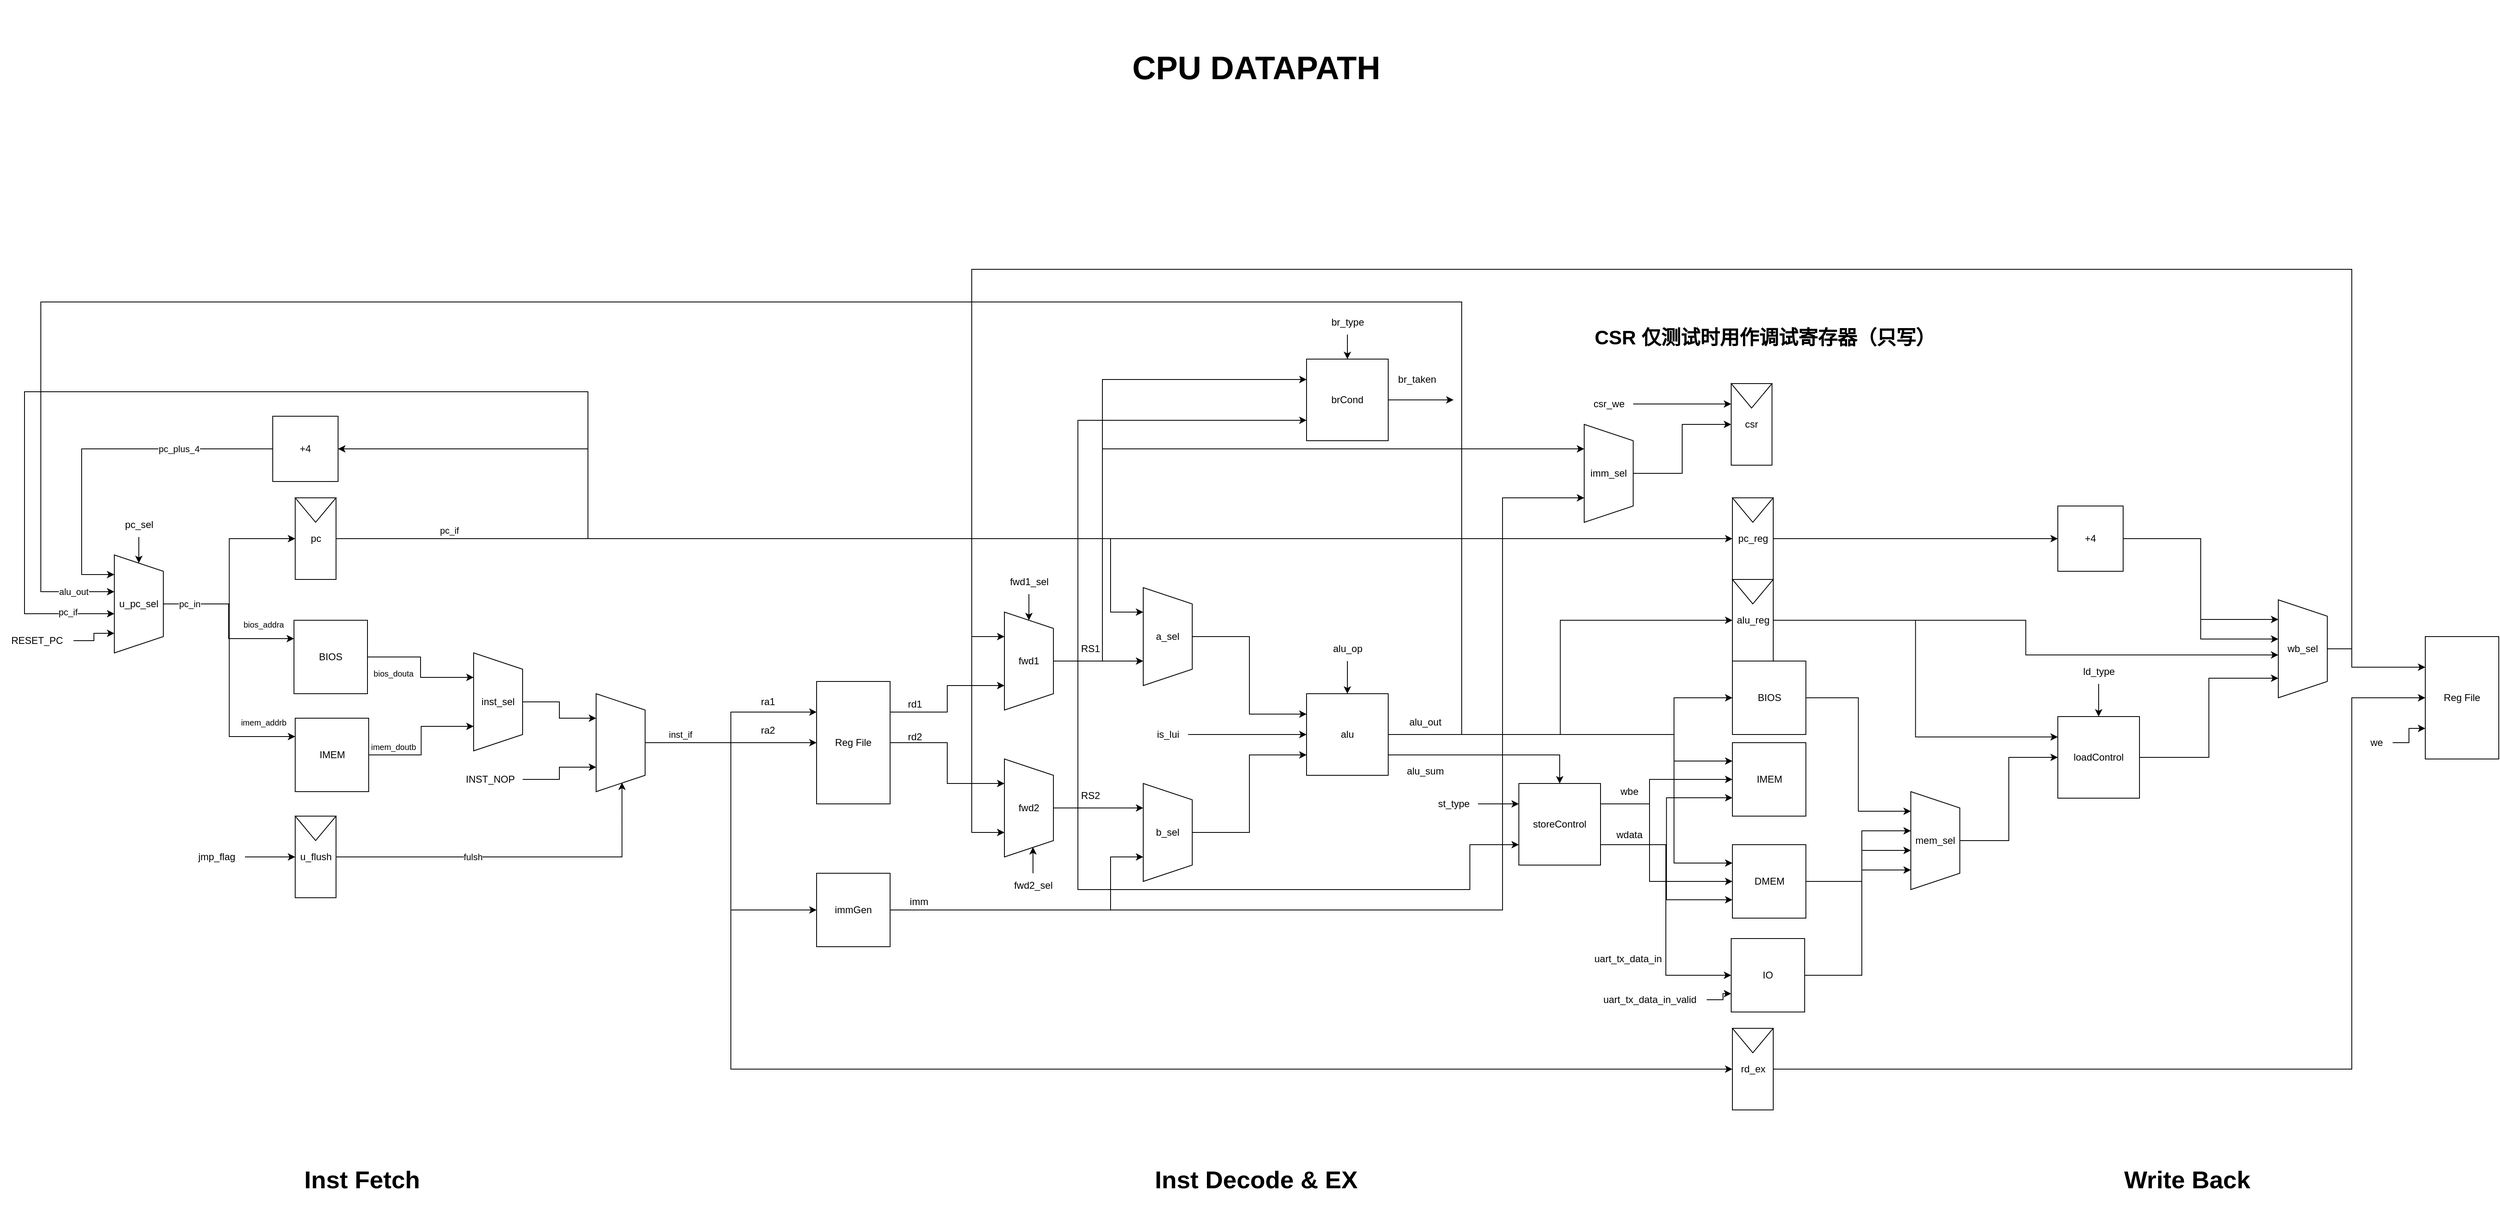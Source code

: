 <mxfile version="24.5.3" type="device">
  <diagram id="1onDkTA8sMYNVeXfgzuM" name="第 1 页">
    <mxGraphModel dx="1434" dy="1958" grid="1" gridSize="10" guides="1" tooltips="1" connect="1" arrows="1" fold="1" page="1" pageScale="1" pageWidth="827" pageHeight="1169" math="0" shadow="0">
      <root>
        <mxCell id="0" />
        <mxCell id="1" parent="0" />
        <mxCell id="BthGRRnm2dixX5qSgWoB-2" value="&lt;font style=&quot;font-size: 40px;&quot;&gt;CPU DATAPATH&lt;/font&gt;" style="text;strokeColor=none;fillColor=none;html=1;fontSize=24;fontStyle=1;verticalAlign=middle;align=center;" parent="1" vertex="1">
          <mxGeometry x="1332.5" y="-480" width="410" height="164" as="geometry" />
        </mxCell>
        <mxCell id="BthGRRnm2dixX5qSgWoB-13" value="" style="group" parent="1" vertex="1" connectable="0">
          <mxGeometry x="361.5" y="130" width="50" height="100" as="geometry" />
        </mxCell>
        <mxCell id="BthGRRnm2dixX5qSgWoB-8" value="pc" style="rounded=0;whiteSpace=wrap;html=1;" parent="BthGRRnm2dixX5qSgWoB-13" vertex="1">
          <mxGeometry width="50" height="100" as="geometry" />
        </mxCell>
        <mxCell id="BthGRRnm2dixX5qSgWoB-9" value="" style="triangle;whiteSpace=wrap;html=1;rotation=90;aspect=fixed;" parent="BthGRRnm2dixX5qSgWoB-13" vertex="1">
          <mxGeometry x="10" y="-10" width="30" height="50" as="geometry" />
        </mxCell>
        <mxCell id="BthGRRnm2dixX5qSgWoB-19" style="edgeStyle=orthogonalEdgeStyle;rounded=0;orthogonalLoop=1;jettySize=auto;html=1;entryX=0;entryY=0.5;entryDx=0;entryDy=0;" parent="1" source="BthGRRnm2dixX5qSgWoB-18" target="BthGRRnm2dixX5qSgWoB-14" edge="1">
          <mxGeometry relative="1" as="geometry" />
        </mxCell>
        <mxCell id="BthGRRnm2dixX5qSgWoB-18" value="pc_sel" style="text;html=1;align=center;verticalAlign=middle;resizable=0;points=[];autosize=1;strokeColor=none;fillColor=none;" parent="1" vertex="1">
          <mxGeometry x="140" y="148" width="60" height="30" as="geometry" />
        </mxCell>
        <mxCell id="BthGRRnm2dixX5qSgWoB-21" value="RESET_PC" style="text;html=1;align=center;verticalAlign=middle;resizable=0;points=[];autosize=1;strokeColor=none;fillColor=none;" parent="1" vertex="1">
          <mxGeometry y="290" width="90" height="30" as="geometry" />
        </mxCell>
        <mxCell id="BthGRRnm2dixX5qSgWoB-23" style="edgeStyle=orthogonalEdgeStyle;rounded=0;orthogonalLoop=1;jettySize=auto;html=1;entryX=0.8;entryY=1;entryDx=0;entryDy=0;entryPerimeter=0;" parent="1" source="BthGRRnm2dixX5qSgWoB-21" target="BthGRRnm2dixX5qSgWoB-14" edge="1">
          <mxGeometry relative="1" as="geometry" />
        </mxCell>
        <mxCell id="BthGRRnm2dixX5qSgWoB-24" value="" style="group" parent="1" vertex="1" connectable="0">
          <mxGeometry x="140" y="200" width="60" height="120" as="geometry" />
        </mxCell>
        <mxCell id="BthGRRnm2dixX5qSgWoB-14" value="" style="shape=trapezoid;perimeter=trapezoidPerimeter;whiteSpace=wrap;html=1;fixedSize=1;rotation=90;points=[[0,0,0,0,0],[0,0.25,0,0,0],[0,0.5,0,0,0],[0,0.75,0,0,0],[0,1,0,0,0],[0.2,1,0,0,0],[0.25,0,0,0,0],[0.4,1,0,0,0],[0.5,0,0,0,0],[0.6,1,0,0,0],[0.75,0,0,0,0],[0.8,1,0,0,0],[1,0,0,0,0],[1,0.25,0,0,0],[1,0.5,0,0,0],[1,0.75,0,0,0],[1,1,0,0,0]];" parent="BthGRRnm2dixX5qSgWoB-24" vertex="1">
          <mxGeometry x="-30" y="30" width="120" height="60" as="geometry" />
        </mxCell>
        <mxCell id="BthGRRnm2dixX5qSgWoB-15" value="u_pc_sel" style="text;html=1;align=center;verticalAlign=middle;whiteSpace=wrap;rounded=0;" parent="BthGRRnm2dixX5qSgWoB-24" vertex="1">
          <mxGeometry y="45" width="60" height="30" as="geometry" />
        </mxCell>
        <mxCell id="BthGRRnm2dixX5qSgWoB-30" value="Inst Fetch" style="text;strokeColor=none;fillColor=none;html=1;fontSize=30;fontStyle=1;verticalAlign=middle;align=center;" parent="1" vertex="1">
          <mxGeometry x="305" y="910" width="275" height="110" as="geometry" />
        </mxCell>
        <mxCell id="BthGRRnm2dixX5qSgWoB-31" value="BIOS" style="rounded=0;whiteSpace=wrap;html=1;" parent="1" vertex="1">
          <mxGeometry x="360" y="280" width="90" height="90" as="geometry" />
        </mxCell>
        <mxCell id="BthGRRnm2dixX5qSgWoB-32" value="IMEM" style="rounded=0;whiteSpace=wrap;html=1;" parent="1" vertex="1">
          <mxGeometry x="361.5" y="400" width="90" height="90" as="geometry" />
        </mxCell>
        <mxCell id="BthGRRnm2dixX5qSgWoB-35" style="edgeStyle=orthogonalEdgeStyle;rounded=0;orthogonalLoop=1;jettySize=auto;html=1;exitX=1;exitY=0.5;exitDx=0;exitDy=0;entryX=0;entryY=0.25;entryDx=0;entryDy=0;" parent="1" source="BthGRRnm2dixX5qSgWoB-15" target="BthGRRnm2dixX5qSgWoB-31" edge="1">
          <mxGeometry relative="1" as="geometry" />
        </mxCell>
        <mxCell id="BthGRRnm2dixX5qSgWoB-36" style="edgeStyle=orthogonalEdgeStyle;rounded=0;orthogonalLoop=1;jettySize=auto;html=1;exitX=1;exitY=0.5;exitDx=0;exitDy=0;entryX=0;entryY=0.25;entryDx=0;entryDy=0;" parent="1" source="BthGRRnm2dixX5qSgWoB-15" target="BthGRRnm2dixX5qSgWoB-32" edge="1">
          <mxGeometry relative="1" as="geometry" />
        </mxCell>
        <mxCell id="BthGRRnm2dixX5qSgWoB-41" style="edgeStyle=orthogonalEdgeStyle;rounded=0;orthogonalLoop=1;jettySize=auto;html=1;exitX=1;exitY=0.5;exitDx=0;exitDy=0;entryX=0;entryY=0.5;entryDx=0;entryDy=0;" parent="1" source="BthGRRnm2dixX5qSgWoB-15" target="BthGRRnm2dixX5qSgWoB-8" edge="1">
          <mxGeometry relative="1" as="geometry" />
        </mxCell>
        <mxCell id="BthGRRnm2dixX5qSgWoB-57" value="pc_in" style="edgeLabel;html=1;align=center;verticalAlign=middle;resizable=0;points=[];" parent="BthGRRnm2dixX5qSgWoB-41" vertex="1" connectable="0">
          <mxGeometry x="-0.74" relative="1" as="geometry">
            <mxPoint as="offset" />
          </mxGeometry>
        </mxCell>
        <mxCell id="BthGRRnm2dixX5qSgWoB-46" value="" style="group" parent="1" vertex="1" connectable="0">
          <mxGeometry x="580" y="320" width="60" height="120" as="geometry" />
        </mxCell>
        <mxCell id="BthGRRnm2dixX5qSgWoB-43" value="" style="shape=trapezoid;perimeter=trapezoidPerimeter;whiteSpace=wrap;html=1;fixedSize=1;rotation=90;points=[[0,0,0,0,0],[0,0.25,0,0,0],[0,0.5,0,0,0],[0,0.75,0,0,0],[0,1,0,0,0],[0.25,0,0,0,0],[0.25,1,0,0,0],[0.5,0,0,0,0],[0.75,0,0,0,0],[0.75,1,0,0,0],[1,0,0,0,0],[1,0.25,0,0,0],[1,0.5,0,0,0],[1,0.75,0,0,0],[1,1,0,0,0]];" parent="BthGRRnm2dixX5qSgWoB-46" vertex="1">
          <mxGeometry x="-30" y="30" width="120" height="60" as="geometry" />
        </mxCell>
        <mxCell id="BthGRRnm2dixX5qSgWoB-45" value="inst_sel" style="text;html=1;align=center;verticalAlign=middle;whiteSpace=wrap;rounded=0;" parent="BthGRRnm2dixX5qSgWoB-46" vertex="1">
          <mxGeometry y="45" width="60" height="30" as="geometry" />
        </mxCell>
        <mxCell id="BthGRRnm2dixX5qSgWoB-47" style="edgeStyle=orthogonalEdgeStyle;rounded=0;orthogonalLoop=1;jettySize=auto;html=1;exitX=1;exitY=0.5;exitDx=0;exitDy=0;entryX=0.25;entryY=1;entryDx=0;entryDy=0;entryPerimeter=0;" parent="1" source="BthGRRnm2dixX5qSgWoB-31" target="BthGRRnm2dixX5qSgWoB-43" edge="1">
          <mxGeometry relative="1" as="geometry" />
        </mxCell>
        <mxCell id="BthGRRnm2dixX5qSgWoB-48" style="edgeStyle=orthogonalEdgeStyle;rounded=0;orthogonalLoop=1;jettySize=auto;html=1;entryX=0.75;entryY=1;entryDx=0;entryDy=0;entryPerimeter=0;" parent="1" source="BthGRRnm2dixX5qSgWoB-32" target="BthGRRnm2dixX5qSgWoB-43" edge="1">
          <mxGeometry relative="1" as="geometry" />
        </mxCell>
        <mxCell id="BthGRRnm2dixX5qSgWoB-52" value="&lt;font style=&quot;font-size: 10px;&quot;&gt;imem_doutb&lt;/font&gt;" style="text;html=1;align=center;verticalAlign=middle;whiteSpace=wrap;rounded=0;" parent="1" vertex="1">
          <mxGeometry x="451.5" y="420" width="60" height="30" as="geometry" />
        </mxCell>
        <mxCell id="BthGRRnm2dixX5qSgWoB-53" value="&lt;font style=&quot;font-size: 10px;&quot;&gt;bios_douta&lt;/font&gt;" style="text;html=1;align=center;verticalAlign=middle;whiteSpace=wrap;rounded=0;" parent="1" vertex="1">
          <mxGeometry x="451.5" y="330" width="60" height="30" as="geometry" />
        </mxCell>
        <mxCell id="BthGRRnm2dixX5qSgWoB-55" value="&lt;font style=&quot;font-size: 10px;&quot;&gt;bios_addra&lt;/font&gt;" style="text;html=1;align=center;verticalAlign=middle;whiteSpace=wrap;rounded=0;" parent="1" vertex="1">
          <mxGeometry x="292.5" y="270" width="60" height="30" as="geometry" />
        </mxCell>
        <mxCell id="BthGRRnm2dixX5qSgWoB-56" value="&lt;font style=&quot;font-size: 10px;&quot;&gt;imem_addrb&lt;/font&gt;" style="text;html=1;align=center;verticalAlign=middle;whiteSpace=wrap;rounded=0;" parent="1" vertex="1">
          <mxGeometry x="292.5" y="390" width="60" height="30" as="geometry" />
        </mxCell>
        <mxCell id="BthGRRnm2dixX5qSgWoB-59" value="" style="group" parent="1" vertex="1" connectable="0">
          <mxGeometry x="361.5" y="520" width="50" height="100" as="geometry" />
        </mxCell>
        <mxCell id="BthGRRnm2dixX5qSgWoB-62" value="u_flush" style="rounded=0;whiteSpace=wrap;html=1;" parent="BthGRRnm2dixX5qSgWoB-59" vertex="1">
          <mxGeometry width="50" height="100" as="geometry" />
        </mxCell>
        <mxCell id="BthGRRnm2dixX5qSgWoB-63" value="" style="triangle;whiteSpace=wrap;html=1;rotation=90;aspect=fixed;" parent="BthGRRnm2dixX5qSgWoB-59" vertex="1">
          <mxGeometry x="10" y="-10" width="30" height="50" as="geometry" />
        </mxCell>
        <mxCell id="BthGRRnm2dixX5qSgWoB-64" value="" style="group" parent="1" vertex="1" connectable="0">
          <mxGeometry x="730" y="370" width="60" height="120" as="geometry" />
        </mxCell>
        <mxCell id="BthGRRnm2dixX5qSgWoB-65" value="" style="shape=trapezoid;perimeter=trapezoidPerimeter;whiteSpace=wrap;html=1;fixedSize=1;rotation=90;points=[[0,0,0,0,0],[0,0.25,0,0,0],[0,0.5,0,0,0],[0,0.75,0,0,0],[0,1,0,0,0],[0.25,0,0,0,0],[0.25,1,0,0,0],[0.5,0,0,0,0],[0.75,0,0,0,0],[0.75,1,0,0,0],[1,0,0,0,0],[1,0.25,0,0,0],[1,0.5,0,0,0],[1,0.75,0,0,0],[1,1,0,0,0]];" parent="BthGRRnm2dixX5qSgWoB-64" vertex="1">
          <mxGeometry x="-30" y="30" width="120" height="60" as="geometry" />
        </mxCell>
        <mxCell id="BthGRRnm2dixX5qSgWoB-68" value="+4" style="whiteSpace=wrap;html=1;" parent="1" vertex="1">
          <mxGeometry x="334" y="30" width="80" height="80" as="geometry" />
        </mxCell>
        <mxCell id="BthGRRnm2dixX5qSgWoB-69" style="edgeStyle=orthogonalEdgeStyle;rounded=0;orthogonalLoop=1;jettySize=auto;html=1;exitX=1;exitY=0.5;exitDx=0;exitDy=0;entryX=1;entryY=0.5;entryDx=0;entryDy=0;" parent="1" source="BthGRRnm2dixX5qSgWoB-8" target="BthGRRnm2dixX5qSgWoB-68" edge="1">
          <mxGeometry relative="1" as="geometry">
            <Array as="points">
              <mxPoint x="720" y="180" />
              <mxPoint x="720" y="70" />
            </Array>
          </mxGeometry>
        </mxCell>
        <mxCell id="BthGRRnm2dixX5qSgWoB-71" value="pc_if" style="edgeLabel;html=1;align=center;verticalAlign=middle;resizable=0;points=[];" parent="BthGRRnm2dixX5qSgWoB-69" vertex="1" connectable="0">
          <mxGeometry x="-0.709" y="1" relative="1" as="geometry">
            <mxPoint x="33" y="-9" as="offset" />
          </mxGeometry>
        </mxCell>
        <mxCell id="BthGRRnm2dixX5qSgWoB-72" style="edgeStyle=orthogonalEdgeStyle;rounded=0;orthogonalLoop=1;jettySize=auto;html=1;entryX=0.2;entryY=1;entryDx=0;entryDy=0;entryPerimeter=0;" parent="1" source="BthGRRnm2dixX5qSgWoB-68" target="BthGRRnm2dixX5qSgWoB-14" edge="1">
          <mxGeometry relative="1" as="geometry">
            <Array as="points">
              <mxPoint x="100" y="70" />
              <mxPoint x="100" y="224" />
            </Array>
          </mxGeometry>
        </mxCell>
        <mxCell id="BthGRRnm2dixX5qSgWoB-73" value="pc_plus_4" style="edgeLabel;html=1;align=center;verticalAlign=middle;resizable=0;points=[];" parent="BthGRRnm2dixX5qSgWoB-72" vertex="1" connectable="0">
          <mxGeometry x="-0.4" y="2" relative="1" as="geometry">
            <mxPoint x="13" y="-2" as="offset" />
          </mxGeometry>
        </mxCell>
        <mxCell id="BthGRRnm2dixX5qSgWoB-60" style="edgeStyle=orthogonalEdgeStyle;rounded=0;orthogonalLoop=1;jettySize=auto;html=1;entryX=0.907;entryY=0.472;entryDx=0;entryDy=0;entryPerimeter=0;" parent="1" source="BthGRRnm2dixX5qSgWoB-62" target="BthGRRnm2dixX5qSgWoB-65" edge="1">
          <mxGeometry relative="1" as="geometry">
            <mxPoint x="541.5" y="570" as="targetPoint" />
          </mxGeometry>
        </mxCell>
        <mxCell id="BthGRRnm2dixX5qSgWoB-61" value="fulsh" style="edgeLabel;html=1;align=center;verticalAlign=middle;resizable=0;points=[];" parent="BthGRRnm2dixX5qSgWoB-60" vertex="1" connectable="0">
          <mxGeometry x="-0.241" y="2" relative="1" as="geometry">
            <mxPoint y="2" as="offset" />
          </mxGeometry>
        </mxCell>
        <mxCell id="BthGRRnm2dixX5qSgWoB-75" style="edgeStyle=orthogonalEdgeStyle;rounded=0;orthogonalLoop=1;jettySize=auto;html=1;exitX=1;exitY=0.5;exitDx=0;exitDy=0;entryX=0.25;entryY=1;entryDx=0;entryDy=0;entryPerimeter=0;" parent="1" source="BthGRRnm2dixX5qSgWoB-45" target="BthGRRnm2dixX5qSgWoB-65" edge="1">
          <mxGeometry relative="1" as="geometry" />
        </mxCell>
        <mxCell id="BthGRRnm2dixX5qSgWoB-76" value="INST_NOP" style="text;html=1;align=center;verticalAlign=middle;resizable=0;points=[];autosize=1;strokeColor=none;fillColor=none;" parent="1" vertex="1">
          <mxGeometry x="560" y="460" width="80" height="30" as="geometry" />
        </mxCell>
        <mxCell id="BthGRRnm2dixX5qSgWoB-77" style="edgeStyle=orthogonalEdgeStyle;rounded=0;orthogonalLoop=1;jettySize=auto;html=1;entryX=0.75;entryY=1;entryDx=0;entryDy=0;entryPerimeter=0;" parent="1" source="BthGRRnm2dixX5qSgWoB-76" target="BthGRRnm2dixX5qSgWoB-65" edge="1">
          <mxGeometry relative="1" as="geometry" />
        </mxCell>
        <mxCell id="BthGRRnm2dixX5qSgWoB-92" style="edgeStyle=orthogonalEdgeStyle;rounded=0;orthogonalLoop=1;jettySize=auto;html=1;exitX=1;exitY=0.25;exitDx=0;exitDy=0;entryX=0.75;entryY=1;entryDx=0;entryDy=0;entryPerimeter=0;" parent="1" source="BthGRRnm2dixX5qSgWoB-80" target="BthGRRnm2dixX5qSgWoB-101" edge="1">
          <mxGeometry relative="1" as="geometry">
            <mxPoint x="1160" y="392.167" as="targetPoint" />
          </mxGeometry>
        </mxCell>
        <mxCell id="BthGRRnm2dixX5qSgWoB-93" style="edgeStyle=orthogonalEdgeStyle;rounded=0;orthogonalLoop=1;jettySize=auto;html=1;exitX=1;exitY=0.5;exitDx=0;exitDy=0;entryX=0.25;entryY=1;entryDx=0;entryDy=0;entryPerimeter=0;" parent="1" source="BthGRRnm2dixX5qSgWoB-80" target="BthGRRnm2dixX5qSgWoB-103" edge="1">
          <mxGeometry relative="1" as="geometry">
            <mxPoint x="1160" y="429.667" as="targetPoint" />
          </mxGeometry>
        </mxCell>
        <mxCell id="BthGRRnm2dixX5qSgWoB-80" value="Reg File" style="rounded=0;whiteSpace=wrap;html=1;" parent="1" vertex="1">
          <mxGeometry x="1000" y="355" width="90" height="150" as="geometry" />
        </mxCell>
        <mxCell id="BthGRRnm2dixX5qSgWoB-81" value="" style="group" parent="1" vertex="1" connectable="0">
          <mxGeometry x="2121.5" y="780" width="50" height="100" as="geometry" />
        </mxCell>
        <mxCell id="BthGRRnm2dixX5qSgWoB-82" value="rd_ex" style="rounded=0;whiteSpace=wrap;html=1;" parent="BthGRRnm2dixX5qSgWoB-81" vertex="1">
          <mxGeometry width="50" height="100" as="geometry" />
        </mxCell>
        <mxCell id="BthGRRnm2dixX5qSgWoB-83" value="" style="triangle;whiteSpace=wrap;html=1;rotation=90;aspect=fixed;" parent="BthGRRnm2dixX5qSgWoB-81" vertex="1">
          <mxGeometry x="10" y="-10" width="30" height="50" as="geometry" />
        </mxCell>
        <mxCell id="BthGRRnm2dixX5qSgWoB-85" style="edgeStyle=orthogonalEdgeStyle;rounded=0;orthogonalLoop=1;jettySize=auto;html=1;entryX=0;entryY=0.25;entryDx=0;entryDy=0;" parent="1" source="BthGRRnm2dixX5qSgWoB-65" target="BthGRRnm2dixX5qSgWoB-80" edge="1">
          <mxGeometry relative="1" as="geometry" />
        </mxCell>
        <mxCell id="BthGRRnm2dixX5qSgWoB-86" style="edgeStyle=orthogonalEdgeStyle;rounded=0;orthogonalLoop=1;jettySize=auto;html=1;entryX=0;entryY=0.5;entryDx=0;entryDy=0;" parent="1" source="BthGRRnm2dixX5qSgWoB-65" target="BthGRRnm2dixX5qSgWoB-80" edge="1">
          <mxGeometry relative="1" as="geometry" />
        </mxCell>
        <mxCell id="BthGRRnm2dixX5qSgWoB-87" value="inst_if" style="edgeLabel;html=1;align=center;verticalAlign=middle;resizable=0;points=[];" parent="BthGRRnm2dixX5qSgWoB-86" vertex="1" connectable="0">
          <mxGeometry x="-0.591" relative="1" as="geometry">
            <mxPoint y="-10" as="offset" />
          </mxGeometry>
        </mxCell>
        <mxCell id="BthGRRnm2dixX5qSgWoB-88" value="ra1" style="text;html=1;align=center;verticalAlign=middle;resizable=0;points=[];autosize=1;strokeColor=none;fillColor=none;" parent="1" vertex="1">
          <mxGeometry x="920" y="365" width="40" height="30" as="geometry" />
        </mxCell>
        <mxCell id="BthGRRnm2dixX5qSgWoB-89" value="ra2" style="text;html=1;align=center;verticalAlign=middle;resizable=0;points=[];autosize=1;strokeColor=none;fillColor=none;" parent="1" vertex="1">
          <mxGeometry x="920" y="400" width="40" height="30" as="geometry" />
        </mxCell>
        <mxCell id="BthGRRnm2dixX5qSgWoB-94" value="immGen" style="rounded=0;whiteSpace=wrap;html=1;" parent="1" vertex="1">
          <mxGeometry x="1000" y="590" width="90" height="90" as="geometry" />
        </mxCell>
        <mxCell id="BthGRRnm2dixX5qSgWoB-97" value="imm" style="text;html=1;align=center;verticalAlign=middle;resizable=0;points=[];autosize=1;strokeColor=none;fillColor=none;" parent="1" vertex="1">
          <mxGeometry x="1100" y="610" width="50" height="30" as="geometry" />
        </mxCell>
        <mxCell id="BthGRRnm2dixX5qSgWoB-98" value="rd1" style="text;html=1;align=center;verticalAlign=middle;resizable=0;points=[];autosize=1;strokeColor=none;fillColor=none;" parent="1" vertex="1">
          <mxGeometry x="1100" y="368" width="40" height="30" as="geometry" />
        </mxCell>
        <mxCell id="BthGRRnm2dixX5qSgWoB-99" value="rd2" style="text;html=1;align=center;verticalAlign=middle;resizable=0;points=[];autosize=1;strokeColor=none;fillColor=none;" parent="1" vertex="1">
          <mxGeometry x="1100" y="408" width="40" height="30" as="geometry" />
        </mxCell>
        <mxCell id="BthGRRnm2dixX5qSgWoB-100" value="" style="group" parent="1" vertex="1" connectable="0">
          <mxGeometry x="1230" y="270" width="60" height="120" as="geometry" />
        </mxCell>
        <mxCell id="BthGRRnm2dixX5qSgWoB-101" value="" style="shape=trapezoid;perimeter=trapezoidPerimeter;whiteSpace=wrap;html=1;fixedSize=1;rotation=90;points=[[0,0,0,0,0],[0,0.25,0,0,0],[0,0.5,0,0,0],[0,0.75,0,0,0],[0,1,0,0,0],[0.25,0,0,0,0],[0.25,1,0,0,0],[0.5,0,0,0,0],[0.75,0,0,0,0],[0.75,1,0,0,0],[1,0,0,0,0],[1,0.25,0,0,0],[1,0.5,0,0,0],[1,0.75,0,0,0],[1,1,0,0,0]];" parent="BthGRRnm2dixX5qSgWoB-100" vertex="1">
          <mxGeometry x="-30" y="30" width="120" height="60" as="geometry" />
        </mxCell>
        <mxCell id="BthGRRnm2dixX5qSgWoB-104" value="fwd1" style="text;html=1;align=center;verticalAlign=middle;whiteSpace=wrap;rounded=0;" parent="BthGRRnm2dixX5qSgWoB-100" vertex="1">
          <mxGeometry y="45" width="60" height="30" as="geometry" />
        </mxCell>
        <mxCell id="BthGRRnm2dixX5qSgWoB-102" value="" style="group" parent="1" vertex="1" connectable="0">
          <mxGeometry x="1230" y="450" width="60" height="120" as="geometry" />
        </mxCell>
        <mxCell id="BthGRRnm2dixX5qSgWoB-103" value="" style="shape=trapezoid;perimeter=trapezoidPerimeter;whiteSpace=wrap;html=1;fixedSize=1;rotation=90;points=[[0,0,0,0,0],[0,0.25,0,0,0],[0,0.5,0,0,0],[0,0.75,0,0,0],[0,1,0,0,0],[0.25,0,0,0,0],[0.25,1,0,0,0],[0.5,0,0,0,0],[0.75,0,0,0,0],[0.75,1,0,0,0],[1,0,0,0,0],[1,0.25,0,0,0],[1,0.5,0,0,0],[1,0.75,0,0,0],[1,1,0,0,0]];" parent="BthGRRnm2dixX5qSgWoB-102" vertex="1">
          <mxGeometry x="-30" y="30" width="120" height="60" as="geometry" />
        </mxCell>
        <mxCell id="BthGRRnm2dixX5qSgWoB-105" value="fwd2" style="text;html=1;align=center;verticalAlign=middle;whiteSpace=wrap;rounded=0;" parent="BthGRRnm2dixX5qSgWoB-102" vertex="1">
          <mxGeometry y="45" width="60" height="30" as="geometry" />
        </mxCell>
        <mxCell id="BthGRRnm2dixX5qSgWoB-108" value="RS1" style="text;html=1;align=center;verticalAlign=middle;resizable=0;points=[];autosize=1;strokeColor=none;fillColor=none;" parent="1" vertex="1">
          <mxGeometry x="1310" y="300" width="50" height="30" as="geometry" />
        </mxCell>
        <mxCell id="BthGRRnm2dixX5qSgWoB-110" value="RS2" style="text;html=1;align=center;verticalAlign=middle;resizable=0;points=[];autosize=1;strokeColor=none;fillColor=none;" parent="1" vertex="1">
          <mxGeometry x="1310" y="480" width="50" height="30" as="geometry" />
        </mxCell>
        <mxCell id="BthGRRnm2dixX5qSgWoB-111" value="Inst Decode &amp;amp; EX" style="text;strokeColor=none;fillColor=none;html=1;fontSize=30;fontStyle=1;verticalAlign=middle;align=center;" parent="1" vertex="1">
          <mxGeometry x="1400" y="910" width="275" height="110" as="geometry" />
        </mxCell>
        <mxCell id="BthGRRnm2dixX5qSgWoB-113" value="" style="group" parent="1" vertex="1" connectable="0">
          <mxGeometry x="1400" y="240" width="60" height="120" as="geometry" />
        </mxCell>
        <mxCell id="BthGRRnm2dixX5qSgWoB-114" value="" style="shape=trapezoid;perimeter=trapezoidPerimeter;whiteSpace=wrap;html=1;fixedSize=1;rotation=90;points=[[0,0,0,0,0],[0,0.25,0,0,0],[0,0.5,0,0,0],[0,0.75,0,0,0],[0,1,0,0,0],[0.25,0,0,0,0],[0.25,1,0,0,0],[0.5,0,0,0,0],[0.75,0,0,0,0],[0.75,1,0,0,0],[1,0,0,0,0],[1,0.25,0,0,0],[1,0.5,0,0,0],[1,0.75,0,0,0],[1,1,0,0,0]];" parent="BthGRRnm2dixX5qSgWoB-113" vertex="1">
          <mxGeometry x="-30" y="30" width="120" height="60" as="geometry" />
        </mxCell>
        <mxCell id="BthGRRnm2dixX5qSgWoB-116" value="a_sel" style="text;html=1;align=center;verticalAlign=middle;whiteSpace=wrap;rounded=0;" parent="BthGRRnm2dixX5qSgWoB-113" vertex="1">
          <mxGeometry y="45" width="60" height="30" as="geometry" />
        </mxCell>
        <mxCell id="BthGRRnm2dixX5qSgWoB-117" value="" style="group" parent="1" vertex="1" connectable="0">
          <mxGeometry x="1400" y="480" width="60" height="120" as="geometry" />
        </mxCell>
        <mxCell id="BthGRRnm2dixX5qSgWoB-118" value="" style="shape=trapezoid;perimeter=trapezoidPerimeter;whiteSpace=wrap;html=1;fixedSize=1;rotation=90;points=[[0,0,0,0,0],[0,0.25,0,0,0],[0,0.5,0,0,0],[0,0.75,0,0,0],[0,1,0,0,0],[0.25,0,0,0,0],[0.25,1,0,0,0],[0.5,0,0,0,0],[0.75,0,0,0,0],[0.75,1,0,0,0],[1,0,0,0,0],[1,0.25,0,0,0],[1,0.5,0,0,0],[1,0.75,0,0,0],[1,1,0,0,0]];" parent="BthGRRnm2dixX5qSgWoB-117" vertex="1">
          <mxGeometry x="-30" y="30" width="120" height="60" as="geometry" />
        </mxCell>
        <mxCell id="BthGRRnm2dixX5qSgWoB-120" value="b_sel" style="text;html=1;align=center;verticalAlign=middle;whiteSpace=wrap;rounded=0;" parent="BthGRRnm2dixX5qSgWoB-117" vertex="1">
          <mxGeometry y="45" width="60" height="30" as="geometry" />
        </mxCell>
        <mxCell id="BthGRRnm2dixX5qSgWoB-107" style="edgeStyle=orthogonalEdgeStyle;rounded=0;orthogonalLoop=1;jettySize=auto;html=1;exitX=1;exitY=0.5;exitDx=0;exitDy=0;entryX=0.75;entryY=1;entryDx=0;entryDy=0;entryPerimeter=0;" parent="1" source="BthGRRnm2dixX5qSgWoB-104" target="BthGRRnm2dixX5qSgWoB-114" edge="1">
          <mxGeometry relative="1" as="geometry">
            <mxPoint x="1390" y="329.667" as="targetPoint" />
          </mxGeometry>
        </mxCell>
        <mxCell id="BthGRRnm2dixX5qSgWoB-28" style="edgeStyle=orthogonalEdgeStyle;rounded=0;orthogonalLoop=1;jettySize=auto;html=1;entryX=0.25;entryY=1;entryDx=0;entryDy=0;entryPerimeter=0;" parent="1" source="BthGRRnm2dixX5qSgWoB-8" target="BthGRRnm2dixX5qSgWoB-114" edge="1">
          <mxGeometry relative="1" as="geometry">
            <mxPoint x="880" y="180" as="targetPoint" />
            <Array as="points">
              <mxPoint x="1360" y="180" />
              <mxPoint x="1360" y="270" />
            </Array>
          </mxGeometry>
        </mxCell>
        <mxCell id="BthGRRnm2dixX5qSgWoB-109" style="edgeStyle=orthogonalEdgeStyle;rounded=0;orthogonalLoop=1;jettySize=auto;html=1;entryX=0.25;entryY=1;entryDx=0;entryDy=0;entryPerimeter=0;" parent="1" source="BthGRRnm2dixX5qSgWoB-105" target="BthGRRnm2dixX5qSgWoB-118" edge="1">
          <mxGeometry relative="1" as="geometry">
            <mxPoint x="1390" y="510" as="targetPoint" />
          </mxGeometry>
        </mxCell>
        <mxCell id="BthGRRnm2dixX5qSgWoB-135" style="edgeStyle=orthogonalEdgeStyle;rounded=0;orthogonalLoop=1;jettySize=auto;html=1;entryX=0;entryY=0.25;entryDx=0;entryDy=0;" parent="1" source="BthGRRnm2dixX5qSgWoB-121" target="BthGRRnm2dixX5qSgWoB-171" edge="1">
          <mxGeometry relative="1" as="geometry">
            <mxPoint x="1880" y="420" as="targetPoint" />
            <Array as="points">
              <mxPoint x="2050" y="420" />
              <mxPoint x="2050" y="578" />
            </Array>
          </mxGeometry>
        </mxCell>
        <mxCell id="BthGRRnm2dixX5qSgWoB-137" style="edgeStyle=orthogonalEdgeStyle;rounded=0;orthogonalLoop=1;jettySize=auto;html=1;exitX=1;exitY=0.75;exitDx=0;exitDy=0;entryX=0.5;entryY=0;entryDx=0;entryDy=0;" parent="1" source="BthGRRnm2dixX5qSgWoB-121" target="BthGRRnm2dixX5qSgWoB-150" edge="1">
          <mxGeometry relative="1" as="geometry">
            <mxPoint x="1880" y="444.667" as="targetPoint" />
          </mxGeometry>
        </mxCell>
        <mxCell id="BthGRRnm2dixX5qSgWoB-164" style="edgeStyle=orthogonalEdgeStyle;rounded=0;orthogonalLoop=1;jettySize=auto;html=1;exitX=1;exitY=0.5;exitDx=0;exitDy=0;entryX=0;entryY=0;entryDx=0;entryDy=0;" parent="1" source="BthGRRnm2dixX5qSgWoB-121" target="BthGRRnm2dixX5qSgWoB-15" edge="1">
          <mxGeometry relative="1" as="geometry">
            <mxPoint x="0.833" y="470" as="targetPoint" />
            <Array as="points">
              <mxPoint x="1790" y="420" />
              <mxPoint x="1790" y="-110" />
              <mxPoint x="50" y="-110" />
              <mxPoint x="50" y="245" />
            </Array>
          </mxGeometry>
        </mxCell>
        <mxCell id="BthGRRnm2dixX5qSgWoB-165" value="alu_out" style="edgeLabel;html=1;align=center;verticalAlign=middle;resizable=0;points=[];" parent="BthGRRnm2dixX5qSgWoB-164" vertex="1" connectable="0">
          <mxGeometry x="0.96" y="1" relative="1" as="geometry">
            <mxPoint x="6" y="1" as="offset" />
          </mxGeometry>
        </mxCell>
        <mxCell id="BthGRRnm2dixX5qSgWoB-202" style="edgeStyle=orthogonalEdgeStyle;rounded=0;orthogonalLoop=1;jettySize=auto;html=1;exitX=1;exitY=0.5;exitDx=0;exitDy=0;entryX=0;entryY=0.25;entryDx=0;entryDy=0;" parent="1" source="BthGRRnm2dixX5qSgWoB-121" target="BthGRRnm2dixX5qSgWoB-170" edge="1">
          <mxGeometry relative="1" as="geometry">
            <Array as="points">
              <mxPoint x="2050" y="420" />
              <mxPoint x="2050" y="453" />
            </Array>
          </mxGeometry>
        </mxCell>
        <mxCell id="BthGRRnm2dixX5qSgWoB-223" style="edgeStyle=orthogonalEdgeStyle;rounded=0;orthogonalLoop=1;jettySize=auto;html=1;exitX=1;exitY=0.5;exitDx=0;exitDy=0;entryX=0;entryY=0.5;entryDx=0;entryDy=0;" parent="1" source="BthGRRnm2dixX5qSgWoB-121" target="BthGRRnm2dixX5qSgWoB-169" edge="1">
          <mxGeometry relative="1" as="geometry">
            <Array as="points">
              <mxPoint x="2050" y="420" />
              <mxPoint x="2050" y="375" />
            </Array>
          </mxGeometry>
        </mxCell>
        <mxCell id="BthGRRnm2dixX5qSgWoB-224" style="edgeStyle=orthogonalEdgeStyle;rounded=0;orthogonalLoop=1;jettySize=auto;html=1;exitX=1;exitY=0.5;exitDx=0;exitDy=0;entryX=0;entryY=0.5;entryDx=0;entryDy=0;" parent="1" source="BthGRRnm2dixX5qSgWoB-121" target="BthGRRnm2dixX5qSgWoB-220" edge="1">
          <mxGeometry relative="1" as="geometry" />
        </mxCell>
        <mxCell id="BthGRRnm2dixX5qSgWoB-121" value="alu" style="rounded=0;whiteSpace=wrap;html=1;" parent="1" vertex="1">
          <mxGeometry x="1600" y="370" width="100" height="100" as="geometry" />
        </mxCell>
        <mxCell id="BthGRRnm2dixX5qSgWoB-115" style="edgeStyle=orthogonalEdgeStyle;rounded=0;orthogonalLoop=1;jettySize=auto;html=1;exitX=1;exitY=0.5;exitDx=0;exitDy=0;entryX=0;entryY=0.25;entryDx=0;entryDy=0;" parent="1" source="BthGRRnm2dixX5qSgWoB-116" target="BthGRRnm2dixX5qSgWoB-121" edge="1">
          <mxGeometry relative="1" as="geometry">
            <mxPoint x="1560" y="299.667" as="targetPoint" />
          </mxGeometry>
        </mxCell>
        <mxCell id="BthGRRnm2dixX5qSgWoB-119" style="edgeStyle=orthogonalEdgeStyle;rounded=0;orthogonalLoop=1;jettySize=auto;html=1;exitX=1;exitY=0.5;exitDx=0;exitDy=0;entryX=0;entryY=0.75;entryDx=0;entryDy=0;" parent="1" source="BthGRRnm2dixX5qSgWoB-120" target="BthGRRnm2dixX5qSgWoB-121" edge="1">
          <mxGeometry relative="1" as="geometry">
            <mxPoint x="1560" y="539.667" as="targetPoint" />
          </mxGeometry>
        </mxCell>
        <mxCell id="BthGRRnm2dixX5qSgWoB-123" style="edgeStyle=orthogonalEdgeStyle;rounded=0;orthogonalLoop=1;jettySize=auto;html=1;entryX=0;entryY=0.5;entryDx=0;entryDy=0;" parent="1" source="BthGRRnm2dixX5qSgWoB-122" target="BthGRRnm2dixX5qSgWoB-121" edge="1">
          <mxGeometry relative="1" as="geometry" />
        </mxCell>
        <mxCell id="BthGRRnm2dixX5qSgWoB-122" value="is_lui" style="text;html=1;align=center;verticalAlign=middle;resizable=0;points=[];autosize=1;strokeColor=none;fillColor=none;" parent="1" vertex="1">
          <mxGeometry x="1405" y="405" width="50" height="30" as="geometry" />
        </mxCell>
        <mxCell id="BthGRRnm2dixX5qSgWoB-125" style="edgeStyle=orthogonalEdgeStyle;rounded=0;orthogonalLoop=1;jettySize=auto;html=1;entryX=0.5;entryY=0;entryDx=0;entryDy=0;" parent="1" source="BthGRRnm2dixX5qSgWoB-124" target="BthGRRnm2dixX5qSgWoB-121" edge="1">
          <mxGeometry relative="1" as="geometry" />
        </mxCell>
        <mxCell id="BthGRRnm2dixX5qSgWoB-124" value="alu_op" style="text;html=1;align=center;verticalAlign=middle;resizable=0;points=[];autosize=1;strokeColor=none;fillColor=none;" parent="1" vertex="1">
          <mxGeometry x="1620" y="300" width="60" height="30" as="geometry" />
        </mxCell>
        <mxCell id="BthGRRnm2dixX5qSgWoB-127" style="edgeStyle=orthogonalEdgeStyle;rounded=0;orthogonalLoop=1;jettySize=auto;html=1;" parent="1" source="BthGRRnm2dixX5qSgWoB-126" target="BthGRRnm2dixX5qSgWoB-101" edge="1">
          <mxGeometry relative="1" as="geometry" />
        </mxCell>
        <mxCell id="BthGRRnm2dixX5qSgWoB-126" value="fwd1_sel" style="text;html=1;align=center;verticalAlign=middle;resizable=0;points=[];autosize=1;strokeColor=none;fillColor=none;" parent="1" vertex="1">
          <mxGeometry x="1225" y="218" width="70" height="30" as="geometry" />
        </mxCell>
        <mxCell id="BthGRRnm2dixX5qSgWoB-128" value="fwd2_sel" style="text;html=1;align=center;verticalAlign=middle;resizable=0;points=[];autosize=1;strokeColor=none;fillColor=none;" parent="1" vertex="1">
          <mxGeometry x="1230" y="590" width="70" height="30" as="geometry" />
        </mxCell>
        <mxCell id="BthGRRnm2dixX5qSgWoB-131" style="edgeStyle=orthogonalEdgeStyle;rounded=0;orthogonalLoop=1;jettySize=auto;html=1;entryX=0.9;entryY=0.417;entryDx=0;entryDy=0;entryPerimeter=0;" parent="1" source="BthGRRnm2dixX5qSgWoB-128" target="BthGRRnm2dixX5qSgWoB-103" edge="1">
          <mxGeometry relative="1" as="geometry" />
        </mxCell>
        <mxCell id="BthGRRnm2dixX5qSgWoB-133" style="edgeStyle=orthogonalEdgeStyle;rounded=0;orthogonalLoop=1;jettySize=auto;html=1;exitX=0.5;exitY=0;exitDx=0;exitDy=0;exitPerimeter=0;entryX=0;entryY=0.5;entryDx=0;entryDy=0;" parent="1" source="BthGRRnm2dixX5qSgWoB-65" target="BthGRRnm2dixX5qSgWoB-94" edge="1">
          <mxGeometry relative="1" as="geometry" />
        </mxCell>
        <mxCell id="BthGRRnm2dixX5qSgWoB-134" style="edgeStyle=orthogonalEdgeStyle;rounded=0;orthogonalLoop=1;jettySize=auto;html=1;exitX=1;exitY=0.5;exitDx=0;exitDy=0;entryX=0.75;entryY=1;entryDx=0;entryDy=0;entryPerimeter=0;" parent="1" source="BthGRRnm2dixX5qSgWoB-94" target="BthGRRnm2dixX5qSgWoB-118" edge="1">
          <mxGeometry relative="1" as="geometry">
            <Array as="points">
              <mxPoint x="1360" y="635" />
              <mxPoint x="1360" y="570" />
            </Array>
          </mxGeometry>
        </mxCell>
        <mxCell id="BthGRRnm2dixX5qSgWoB-136" value="alu_out" style="text;html=1;align=center;verticalAlign=middle;resizable=0;points=[];autosize=1;strokeColor=none;fillColor=none;" parent="1" vertex="1">
          <mxGeometry x="1715" y="390" width="60" height="30" as="geometry" />
        </mxCell>
        <mxCell id="BthGRRnm2dixX5qSgWoB-138" value="alu_sum" style="text;html=1;align=center;verticalAlign=middle;resizable=0;points=[];autosize=1;strokeColor=none;fillColor=none;" parent="1" vertex="1">
          <mxGeometry x="1710" y="450" width="70" height="30" as="geometry" />
        </mxCell>
        <mxCell id="BthGRRnm2dixX5qSgWoB-144" style="edgeStyle=orthogonalEdgeStyle;rounded=0;orthogonalLoop=1;jettySize=auto;html=1;exitX=1;exitY=0.5;exitDx=0;exitDy=0;" parent="1" source="BthGRRnm2dixX5qSgWoB-139" edge="1">
          <mxGeometry relative="1" as="geometry">
            <mxPoint x="1780" y="10" as="targetPoint" />
          </mxGeometry>
        </mxCell>
        <mxCell id="BthGRRnm2dixX5qSgWoB-139" value="brCond" style="rounded=0;whiteSpace=wrap;html=1;" parent="1" vertex="1">
          <mxGeometry x="1600" y="-40" width="100" height="100" as="geometry" />
        </mxCell>
        <mxCell id="BthGRRnm2dixX5qSgWoB-140" style="edgeStyle=orthogonalEdgeStyle;rounded=0;orthogonalLoop=1;jettySize=auto;html=1;entryX=0;entryY=0.25;entryDx=0;entryDy=0;" parent="1" source="BthGRRnm2dixX5qSgWoB-104" target="BthGRRnm2dixX5qSgWoB-139" edge="1">
          <mxGeometry relative="1" as="geometry">
            <Array as="points">
              <mxPoint x="1350" y="330" />
              <mxPoint x="1350" y="-15" />
            </Array>
          </mxGeometry>
        </mxCell>
        <mxCell id="BthGRRnm2dixX5qSgWoB-141" style="edgeStyle=orthogonalEdgeStyle;rounded=0;orthogonalLoop=1;jettySize=auto;html=1;entryX=0;entryY=0.75;entryDx=0;entryDy=0;" parent="1" source="BthGRRnm2dixX5qSgWoB-105" target="BthGRRnm2dixX5qSgWoB-139" edge="1">
          <mxGeometry relative="1" as="geometry">
            <Array as="points">
              <mxPoint x="1320" y="510" />
              <mxPoint x="1320" y="35" />
            </Array>
          </mxGeometry>
        </mxCell>
        <mxCell id="BthGRRnm2dixX5qSgWoB-143" style="edgeStyle=orthogonalEdgeStyle;rounded=0;orthogonalLoop=1;jettySize=auto;html=1;entryX=0.5;entryY=0;entryDx=0;entryDy=0;" parent="1" source="BthGRRnm2dixX5qSgWoB-142" target="BthGRRnm2dixX5qSgWoB-139" edge="1">
          <mxGeometry relative="1" as="geometry" />
        </mxCell>
        <mxCell id="BthGRRnm2dixX5qSgWoB-142" value="br_type" style="text;html=1;align=center;verticalAlign=middle;resizable=0;points=[];autosize=1;strokeColor=none;fillColor=none;" parent="1" vertex="1">
          <mxGeometry x="1620" y="-100" width="60" height="30" as="geometry" />
        </mxCell>
        <mxCell id="BthGRRnm2dixX5qSgWoB-145" value="br_taken" style="text;html=1;align=center;verticalAlign=middle;resizable=0;points=[];autosize=1;strokeColor=none;fillColor=none;" parent="1" vertex="1">
          <mxGeometry x="1700" y="-30" width="70" height="30" as="geometry" />
        </mxCell>
        <mxCell id="BthGRRnm2dixX5qSgWoB-149" style="edgeStyle=orthogonalEdgeStyle;rounded=0;orthogonalLoop=1;jettySize=auto;html=1;entryX=0;entryY=0.5;entryDx=0;entryDy=0;" parent="1" source="BthGRRnm2dixX5qSgWoB-148" target="BthGRRnm2dixX5qSgWoB-62" edge="1">
          <mxGeometry relative="1" as="geometry" />
        </mxCell>
        <mxCell id="BthGRRnm2dixX5qSgWoB-148" value="jmp_flag" style="text;html=1;align=center;verticalAlign=middle;resizable=0;points=[];autosize=1;strokeColor=none;fillColor=none;" parent="1" vertex="1">
          <mxGeometry x="230" y="555" width="70" height="30" as="geometry" />
        </mxCell>
        <mxCell id="BthGRRnm2dixX5qSgWoB-185" style="edgeStyle=orthogonalEdgeStyle;rounded=0;orthogonalLoop=1;jettySize=auto;html=1;exitX=1;exitY=0.75;exitDx=0;exitDy=0;entryX=0;entryY=0.5;entryDx=0;entryDy=0;" parent="1" source="BthGRRnm2dixX5qSgWoB-150" target="BthGRRnm2dixX5qSgWoB-184" edge="1">
          <mxGeometry relative="1" as="geometry" />
        </mxCell>
        <mxCell id="BthGRRnm2dixX5qSgWoB-186" style="edgeStyle=orthogonalEdgeStyle;rounded=0;orthogonalLoop=1;jettySize=auto;html=1;exitX=1;exitY=0.75;exitDx=0;exitDy=0;entryX=0;entryY=0.75;entryDx=0;entryDy=0;" parent="1" source="BthGRRnm2dixX5qSgWoB-150" target="BthGRRnm2dixX5qSgWoB-171" edge="1">
          <mxGeometry relative="1" as="geometry" />
        </mxCell>
        <mxCell id="BthGRRnm2dixX5qSgWoB-187" style="edgeStyle=orthogonalEdgeStyle;rounded=0;orthogonalLoop=1;jettySize=auto;html=1;exitX=1;exitY=0.75;exitDx=0;exitDy=0;entryX=0;entryY=0.75;entryDx=0;entryDy=0;" parent="1" source="BthGRRnm2dixX5qSgWoB-150" target="BthGRRnm2dixX5qSgWoB-170" edge="1">
          <mxGeometry relative="1" as="geometry" />
        </mxCell>
        <mxCell id="BthGRRnm2dixX5qSgWoB-188" style="edgeStyle=orthogonalEdgeStyle;rounded=0;orthogonalLoop=1;jettySize=auto;html=1;exitX=1;exitY=0.25;exitDx=0;exitDy=0;entryX=0;entryY=0.5;entryDx=0;entryDy=0;" parent="1" source="BthGRRnm2dixX5qSgWoB-150" target="BthGRRnm2dixX5qSgWoB-170" edge="1">
          <mxGeometry relative="1" as="geometry">
            <Array as="points">
              <mxPoint x="2020" y="505" />
              <mxPoint x="2020" y="475" />
            </Array>
          </mxGeometry>
        </mxCell>
        <mxCell id="BthGRRnm2dixX5qSgWoB-189" style="edgeStyle=orthogonalEdgeStyle;rounded=0;orthogonalLoop=1;jettySize=auto;html=1;exitX=1;exitY=0.25;exitDx=0;exitDy=0;entryX=0;entryY=0.5;entryDx=0;entryDy=0;" parent="1" source="BthGRRnm2dixX5qSgWoB-150" target="BthGRRnm2dixX5qSgWoB-171" edge="1">
          <mxGeometry relative="1" as="geometry">
            <Array as="points">
              <mxPoint x="2020" y="505" />
              <mxPoint x="2020" y="600" />
            </Array>
          </mxGeometry>
        </mxCell>
        <mxCell id="BthGRRnm2dixX5qSgWoB-150" value="storeControl" style="rounded=0;whiteSpace=wrap;html=1;" parent="1" vertex="1">
          <mxGeometry x="1860" y="480" width="100" height="100" as="geometry" />
        </mxCell>
        <mxCell id="BthGRRnm2dixX5qSgWoB-151" style="edgeStyle=orthogonalEdgeStyle;rounded=0;orthogonalLoop=1;jettySize=auto;html=1;entryX=0;entryY=0.75;entryDx=0;entryDy=0;" parent="1" source="BthGRRnm2dixX5qSgWoB-105" target="BthGRRnm2dixX5qSgWoB-150" edge="1">
          <mxGeometry relative="1" as="geometry">
            <Array as="points">
              <mxPoint x="1320" y="510" />
              <mxPoint x="1320" y="610" />
              <mxPoint x="1800" y="610" />
              <mxPoint x="1800" y="555" />
            </Array>
          </mxGeometry>
        </mxCell>
        <mxCell id="BthGRRnm2dixX5qSgWoB-153" style="edgeStyle=orthogonalEdgeStyle;rounded=0;orthogonalLoop=1;jettySize=auto;html=1;entryX=0;entryY=0.25;entryDx=0;entryDy=0;" parent="1" source="BthGRRnm2dixX5qSgWoB-152" target="BthGRRnm2dixX5qSgWoB-150" edge="1">
          <mxGeometry relative="1" as="geometry" />
        </mxCell>
        <mxCell id="BthGRRnm2dixX5qSgWoB-152" value="st_type" style="text;html=1;align=center;verticalAlign=middle;resizable=0;points=[];autosize=1;strokeColor=none;fillColor=none;" parent="1" vertex="1">
          <mxGeometry x="1750" y="490" width="60" height="30" as="geometry" />
        </mxCell>
        <mxCell id="BthGRRnm2dixX5qSgWoB-155" value="wbe" style="text;html=1;align=center;verticalAlign=middle;resizable=0;points=[];autosize=1;strokeColor=none;fillColor=none;" parent="1" vertex="1">
          <mxGeometry x="1970" y="475" width="50" height="30" as="geometry" />
        </mxCell>
        <mxCell id="BthGRRnm2dixX5qSgWoB-157" value="wdata" style="text;html=1;align=center;verticalAlign=middle;resizable=0;points=[];autosize=1;strokeColor=none;fillColor=none;" parent="1" vertex="1">
          <mxGeometry x="1965" y="528" width="60" height="30" as="geometry" />
        </mxCell>
        <mxCell id="BthGRRnm2dixX5qSgWoB-161" value="" style="group" parent="1" vertex="1" connectable="0">
          <mxGeometry x="2121.5" y="130" width="50" height="100" as="geometry" />
        </mxCell>
        <mxCell id="BthGRRnm2dixX5qSgWoB-162" value="pc_reg" style="rounded=0;whiteSpace=wrap;html=1;" parent="BthGRRnm2dixX5qSgWoB-161" vertex="1">
          <mxGeometry width="50" height="100" as="geometry" />
        </mxCell>
        <mxCell id="BthGRRnm2dixX5qSgWoB-163" value="" style="triangle;whiteSpace=wrap;html=1;rotation=90;aspect=fixed;" parent="BthGRRnm2dixX5qSgWoB-161" vertex="1">
          <mxGeometry x="10" y="-10" width="30" height="50" as="geometry" />
        </mxCell>
        <mxCell id="BthGRRnm2dixX5qSgWoB-166" style="edgeStyle=orthogonalEdgeStyle;rounded=0;orthogonalLoop=1;jettySize=auto;html=1;exitX=1;exitY=0.5;exitDx=0;exitDy=0;entryX=0.6;entryY=1;entryDx=0;entryDy=0;entryPerimeter=0;" parent="1" source="BthGRRnm2dixX5qSgWoB-8" target="BthGRRnm2dixX5qSgWoB-14" edge="1">
          <mxGeometry relative="1" as="geometry">
            <Array as="points">
              <mxPoint x="720" y="180" />
              <mxPoint x="720" />
              <mxPoint x="30" />
              <mxPoint x="30" y="272" />
            </Array>
          </mxGeometry>
        </mxCell>
        <mxCell id="BthGRRnm2dixX5qSgWoB-167" value="pc_if" style="edgeLabel;html=1;align=center;verticalAlign=middle;resizable=0;points=[];" parent="BthGRRnm2dixX5qSgWoB-166" vertex="1" connectable="0">
          <mxGeometry x="0.926" y="1" relative="1" as="geometry">
            <mxPoint y="-1" as="offset" />
          </mxGeometry>
        </mxCell>
        <mxCell id="BthGRRnm2dixX5qSgWoB-168" style="edgeStyle=orthogonalEdgeStyle;rounded=0;orthogonalLoop=1;jettySize=auto;html=1;exitX=1;exitY=0.5;exitDx=0;exitDy=0;entryX=0;entryY=0.5;entryDx=0;entryDy=0;" parent="1" source="BthGRRnm2dixX5qSgWoB-8" target="BthGRRnm2dixX5qSgWoB-162" edge="1">
          <mxGeometry relative="1" as="geometry" />
        </mxCell>
        <mxCell id="BthGRRnm2dixX5qSgWoB-169" value="BIOS" style="rounded=0;whiteSpace=wrap;html=1;" parent="1" vertex="1">
          <mxGeometry x="2121.5" y="330" width="90" height="90" as="geometry" />
        </mxCell>
        <mxCell id="BthGRRnm2dixX5qSgWoB-170" value="IMEM" style="rounded=0;whiteSpace=wrap;html=1;" parent="1" vertex="1">
          <mxGeometry x="2121.5" y="430" width="90" height="90" as="geometry" />
        </mxCell>
        <mxCell id="BthGRRnm2dixX5qSgWoB-214" style="edgeStyle=orthogonalEdgeStyle;rounded=0;orthogonalLoop=1;jettySize=auto;html=1;entryX=0.4;entryY=1;entryDx=0;entryDy=0;entryPerimeter=0;" parent="1" source="BthGRRnm2dixX5qSgWoB-171" target="BthGRRnm2dixX5qSgWoB-211" edge="1">
          <mxGeometry relative="1" as="geometry">
            <mxPoint x="2320" y="560" as="targetPoint" />
            <Array as="points">
              <mxPoint x="2280" y="600" />
              <mxPoint x="2280" y="538" />
            </Array>
          </mxGeometry>
        </mxCell>
        <mxCell id="BthGRRnm2dixX5qSgWoB-171" value="DMEM" style="rounded=0;whiteSpace=wrap;html=1;" parent="1" vertex="1">
          <mxGeometry x="2121.5" y="555" width="90" height="90" as="geometry" />
        </mxCell>
        <mxCell id="BthGRRnm2dixX5qSgWoB-172" value="" style="group" parent="1" vertex="1" connectable="0">
          <mxGeometry x="2120" y="-10" width="50" height="100" as="geometry" />
        </mxCell>
        <mxCell id="BthGRRnm2dixX5qSgWoB-173" value="csr" style="rounded=0;whiteSpace=wrap;html=1;" parent="BthGRRnm2dixX5qSgWoB-172" vertex="1">
          <mxGeometry width="50" height="100" as="geometry" />
        </mxCell>
        <mxCell id="BthGRRnm2dixX5qSgWoB-174" value="" style="triangle;whiteSpace=wrap;html=1;rotation=90;aspect=fixed;" parent="BthGRRnm2dixX5qSgWoB-172" vertex="1">
          <mxGeometry x="10" y="-10" width="30" height="50" as="geometry" />
        </mxCell>
        <mxCell id="BthGRRnm2dixX5qSgWoB-177" value="" style="group" parent="1" vertex="1" connectable="0">
          <mxGeometry x="1940" y="40" width="60" height="120" as="geometry" />
        </mxCell>
        <mxCell id="BthGRRnm2dixX5qSgWoB-175" value="" style="shape=trapezoid;perimeter=trapezoidPerimeter;whiteSpace=wrap;html=1;fixedSize=1;rotation=90;points=[[0,0,0,0,0],[0,0.25,0,0,0],[0,0.5,0,0,0],[0,0.75,0,0,0],[0,1,0,0,0],[0.25,0,0,0,0],[0.25,1,0,0,0],[0.5,0,0,0,0],[0.75,0,0,0,0],[0.75,1,0,0,0],[1,0,0,0,0],[1,0.25,0,0,0],[1,0.5,0,0,0],[1,0.75,0,0,0],[1,1,0,0,0]];" parent="BthGRRnm2dixX5qSgWoB-177" vertex="1">
          <mxGeometry x="-30" y="30" width="120" height="60" as="geometry" />
        </mxCell>
        <mxCell id="BthGRRnm2dixX5qSgWoB-176" value="imm_sel" style="text;html=1;align=center;verticalAlign=middle;whiteSpace=wrap;rounded=0;" parent="BthGRRnm2dixX5qSgWoB-177" vertex="1">
          <mxGeometry y="45" width="60" height="30" as="geometry" />
        </mxCell>
        <mxCell id="BthGRRnm2dixX5qSgWoB-178" style="edgeStyle=orthogonalEdgeStyle;rounded=0;orthogonalLoop=1;jettySize=auto;html=1;entryX=0;entryY=0.5;entryDx=0;entryDy=0;" parent="1" source="BthGRRnm2dixX5qSgWoB-175" target="BthGRRnm2dixX5qSgWoB-173" edge="1">
          <mxGeometry relative="1" as="geometry" />
        </mxCell>
        <mxCell id="BthGRRnm2dixX5qSgWoB-180" style="edgeStyle=orthogonalEdgeStyle;rounded=0;orthogonalLoop=1;jettySize=auto;html=1;entryX=0.25;entryY=1;entryDx=0;entryDy=0;entryPerimeter=0;" parent="1" source="BthGRRnm2dixX5qSgWoB-101" target="BthGRRnm2dixX5qSgWoB-175" edge="1">
          <mxGeometry relative="1" as="geometry">
            <mxPoint x="1910" y="90" as="targetPoint" />
            <Array as="points">
              <mxPoint x="1350" y="330" />
              <mxPoint x="1350" y="70" />
            </Array>
          </mxGeometry>
        </mxCell>
        <mxCell id="BthGRRnm2dixX5qSgWoB-181" style="edgeStyle=orthogonalEdgeStyle;rounded=0;orthogonalLoop=1;jettySize=auto;html=1;entryX=0.75;entryY=1;entryDx=0;entryDy=0;entryPerimeter=0;" parent="1" source="BthGRRnm2dixX5qSgWoB-94" target="BthGRRnm2dixX5qSgWoB-175" edge="1">
          <mxGeometry relative="1" as="geometry">
            <Array as="points">
              <mxPoint x="1840" y="635" />
              <mxPoint x="1840" y="130" />
            </Array>
          </mxGeometry>
        </mxCell>
        <mxCell id="BthGRRnm2dixX5qSgWoB-183" style="edgeStyle=orthogonalEdgeStyle;rounded=0;orthogonalLoop=1;jettySize=auto;html=1;entryX=0;entryY=0.25;entryDx=0;entryDy=0;" parent="1" source="BthGRRnm2dixX5qSgWoB-182" target="BthGRRnm2dixX5qSgWoB-173" edge="1">
          <mxGeometry relative="1" as="geometry" />
        </mxCell>
        <mxCell id="BthGRRnm2dixX5qSgWoB-182" value="csr_we" style="text;html=1;align=center;verticalAlign=middle;resizable=0;points=[];autosize=1;strokeColor=none;fillColor=none;" parent="1" vertex="1">
          <mxGeometry x="1940" width="60" height="30" as="geometry" />
        </mxCell>
        <mxCell id="BthGRRnm2dixX5qSgWoB-184" value="IO" style="rounded=0;whiteSpace=wrap;html=1;" parent="1" vertex="1">
          <mxGeometry x="2120" y="670" width="90" height="90" as="geometry" />
        </mxCell>
        <mxCell id="BthGRRnm2dixX5qSgWoB-192" style="edgeStyle=orthogonalEdgeStyle;rounded=0;orthogonalLoop=1;jettySize=auto;html=1;entryX=0;entryY=0.75;entryDx=0;entryDy=0;" parent="1" source="BthGRRnm2dixX5qSgWoB-191" target="BthGRRnm2dixX5qSgWoB-184" edge="1">
          <mxGeometry relative="1" as="geometry" />
        </mxCell>
        <mxCell id="BthGRRnm2dixX5qSgWoB-191" value="uart_tx_data_in_valid" style="text;html=1;align=center;verticalAlign=middle;resizable=0;points=[];autosize=1;strokeColor=none;fillColor=none;" parent="1" vertex="1">
          <mxGeometry x="1950" y="730" width="140" height="30" as="geometry" />
        </mxCell>
        <mxCell id="BthGRRnm2dixX5qSgWoB-193" value="uart_tx_data_in&amp;nbsp;" style="text;html=1;align=center;verticalAlign=middle;resizable=0;points=[];autosize=1;strokeColor=none;fillColor=none;" parent="1" vertex="1">
          <mxGeometry x="1940" y="680" width="110" height="30" as="geometry" />
        </mxCell>
        <mxCell id="BthGRRnm2dixX5qSgWoB-207" style="edgeStyle=elbowEdgeStyle;rounded=0;orthogonalLoop=1;jettySize=auto;html=1;exitX=0.5;exitY=0;exitDx=0;exitDy=0;exitPerimeter=0;entryX=0;entryY=0.5;entryDx=0;entryDy=0;" parent="1" source="BthGRRnm2dixX5qSgWoB-65" target="BthGRRnm2dixX5qSgWoB-82" edge="1">
          <mxGeometry relative="1" as="geometry">
            <Array as="points">
              <mxPoint x="895" y="630" />
            </Array>
          </mxGeometry>
        </mxCell>
        <mxCell id="BthGRRnm2dixX5qSgWoB-209" value="CSR 仅测试时用作调试寄存器（只写）" style="text;strokeColor=none;fillColor=none;html=1;fontSize=24;fontStyle=1;verticalAlign=middle;align=center;" parent="1" vertex="1">
          <mxGeometry x="1950" y="-150" width="421.5" height="168.6" as="geometry" />
        </mxCell>
        <mxCell id="BthGRRnm2dixX5qSgWoB-210" value="" style="group" parent="1" vertex="1" connectable="0">
          <mxGeometry x="2340" y="490" width="60" height="120" as="geometry" />
        </mxCell>
        <mxCell id="BthGRRnm2dixX5qSgWoB-211" value="" style="shape=trapezoid;perimeter=trapezoidPerimeter;whiteSpace=wrap;html=1;fixedSize=1;rotation=90;points=[[0,0,0,0,0],[0,0.25,0,0,0],[0,0.5,0,0,0],[0,0.75,0,0,0],[0,1,0,0,0],[0.2,1,0,0,0],[0.25,0,0,0,0],[0.4,1,0,0,0],[0.5,0,0,0,0],[0.6,1,0,0,0],[0.75,0,0,0,0],[0.8,1,0,0,0],[1,0,0,0,0],[1,0.25,0,0,0],[1,0.5,0,0,0],[1,0.75,0,0,0],[1,1,0,0,0]];" parent="BthGRRnm2dixX5qSgWoB-210" vertex="1">
          <mxGeometry x="-30" y="30" width="120" height="60" as="geometry" />
        </mxCell>
        <mxCell id="BthGRRnm2dixX5qSgWoB-212" value="mem_sel" style="text;html=1;align=center;verticalAlign=middle;whiteSpace=wrap;rounded=0;" parent="BthGRRnm2dixX5qSgWoB-210" vertex="1">
          <mxGeometry y="45" width="60" height="30" as="geometry" />
        </mxCell>
        <mxCell id="BthGRRnm2dixX5qSgWoB-215" style="edgeStyle=orthogonalEdgeStyle;rounded=0;orthogonalLoop=1;jettySize=auto;html=1;entryX=0.6;entryY=1;entryDx=0;entryDy=0;entryPerimeter=0;" parent="1" source="BthGRRnm2dixX5qSgWoB-171" target="BthGRRnm2dixX5qSgWoB-211" edge="1">
          <mxGeometry relative="1" as="geometry">
            <Array as="points">
              <mxPoint x="2280" y="600" />
              <mxPoint x="2280" y="562" />
            </Array>
          </mxGeometry>
        </mxCell>
        <mxCell id="BthGRRnm2dixX5qSgWoB-216" style="edgeStyle=orthogonalEdgeStyle;rounded=0;orthogonalLoop=1;jettySize=auto;html=1;entryX=0.8;entryY=1;entryDx=0;entryDy=0;entryPerimeter=0;" parent="1" source="BthGRRnm2dixX5qSgWoB-184" target="BthGRRnm2dixX5qSgWoB-211" edge="1">
          <mxGeometry relative="1" as="geometry">
            <Array as="points">
              <mxPoint x="2280" y="715" />
              <mxPoint x="2280" y="586" />
            </Array>
          </mxGeometry>
        </mxCell>
        <mxCell id="BthGRRnm2dixX5qSgWoB-230" style="edgeStyle=orthogonalEdgeStyle;rounded=0;orthogonalLoop=1;jettySize=auto;html=1;entryX=0.8;entryY=1;entryDx=0;entryDy=0;entryPerimeter=0;" parent="1" source="BthGRRnm2dixX5qSgWoB-217" target="BthGRRnm2dixX5qSgWoB-235" edge="1">
          <mxGeometry relative="1" as="geometry">
            <mxPoint x="2680" y="448" as="targetPoint" />
          </mxGeometry>
        </mxCell>
        <mxCell id="BthGRRnm2dixX5qSgWoB-217" value="loadControl" style="rounded=0;whiteSpace=wrap;html=1;" parent="1" vertex="1">
          <mxGeometry x="2520" y="398" width="100" height="100" as="geometry" />
        </mxCell>
        <mxCell id="BthGRRnm2dixX5qSgWoB-218" value="Write Back" style="text;strokeColor=none;fillColor=none;html=1;fontSize=30;fontStyle=1;verticalAlign=middle;align=center;" parent="1" vertex="1">
          <mxGeometry x="2540" y="910" width="275" height="110" as="geometry" />
        </mxCell>
        <mxCell id="BthGRRnm2dixX5qSgWoB-219" value="" style="group" parent="1" vertex="1" connectable="0">
          <mxGeometry x="2121.5" y="230" width="50" height="100" as="geometry" />
        </mxCell>
        <mxCell id="BthGRRnm2dixX5qSgWoB-220" value="alu_reg" style="rounded=0;whiteSpace=wrap;html=1;" parent="BthGRRnm2dixX5qSgWoB-219" vertex="1">
          <mxGeometry width="50" height="100" as="geometry" />
        </mxCell>
        <mxCell id="BthGRRnm2dixX5qSgWoB-221" value="" style="triangle;whiteSpace=wrap;html=1;rotation=90;aspect=fixed;" parent="BthGRRnm2dixX5qSgWoB-219" vertex="1">
          <mxGeometry x="10" y="-10" width="30" height="50" as="geometry" />
        </mxCell>
        <mxCell id="BthGRRnm2dixX5qSgWoB-222" style="edgeStyle=orthogonalEdgeStyle;rounded=0;orthogonalLoop=1;jettySize=auto;html=1;exitX=1;exitY=0.5;exitDx=0;exitDy=0;entryX=0.2;entryY=1;entryDx=0;entryDy=0;entryPerimeter=0;" parent="1" source="BthGRRnm2dixX5qSgWoB-169" target="BthGRRnm2dixX5qSgWoB-211" edge="1">
          <mxGeometry relative="1" as="geometry" />
        </mxCell>
        <mxCell id="BthGRRnm2dixX5qSgWoB-226" style="edgeStyle=orthogonalEdgeStyle;rounded=0;orthogonalLoop=1;jettySize=auto;html=1;exitX=1;exitY=0.5;exitDx=0;exitDy=0;entryX=0;entryY=0.5;entryDx=0;entryDy=0;" parent="1" source="BthGRRnm2dixX5qSgWoB-212" target="BthGRRnm2dixX5qSgWoB-217" edge="1">
          <mxGeometry relative="1" as="geometry" />
        </mxCell>
        <mxCell id="BthGRRnm2dixX5qSgWoB-227" style="edgeStyle=orthogonalEdgeStyle;rounded=0;orthogonalLoop=1;jettySize=auto;html=1;exitX=1;exitY=0.5;exitDx=0;exitDy=0;entryX=0;entryY=0.25;entryDx=0;entryDy=0;" parent="1" source="BthGRRnm2dixX5qSgWoB-220" target="BthGRRnm2dixX5qSgWoB-217" edge="1">
          <mxGeometry relative="1" as="geometry" />
        </mxCell>
        <mxCell id="BthGRRnm2dixX5qSgWoB-229" style="edgeStyle=orthogonalEdgeStyle;rounded=0;orthogonalLoop=1;jettySize=auto;html=1;entryX=0.5;entryY=0;entryDx=0;entryDy=0;" parent="1" source="BthGRRnm2dixX5qSgWoB-228" target="BthGRRnm2dixX5qSgWoB-217" edge="1">
          <mxGeometry relative="1" as="geometry" />
        </mxCell>
        <mxCell id="BthGRRnm2dixX5qSgWoB-228" value="ld_type" style="text;html=1;align=center;verticalAlign=middle;resizable=0;points=[];autosize=1;strokeColor=none;fillColor=none;" parent="1" vertex="1">
          <mxGeometry x="2540" y="328" width="60" height="30" as="geometry" />
        </mxCell>
        <mxCell id="BthGRRnm2dixX5qSgWoB-232" value="+4" style="whiteSpace=wrap;html=1;" parent="1" vertex="1">
          <mxGeometry x="2520" y="140" width="80" height="80" as="geometry" />
        </mxCell>
        <mxCell id="BthGRRnm2dixX5qSgWoB-233" style="edgeStyle=orthogonalEdgeStyle;rounded=0;orthogonalLoop=1;jettySize=auto;html=1;exitX=1;exitY=0.5;exitDx=0;exitDy=0;entryX=0;entryY=0.5;entryDx=0;entryDy=0;" parent="1" source="BthGRRnm2dixX5qSgWoB-162" target="BthGRRnm2dixX5qSgWoB-232" edge="1">
          <mxGeometry relative="1" as="geometry" />
        </mxCell>
        <mxCell id="BthGRRnm2dixX5qSgWoB-234" value="" style="group" parent="1" vertex="1" connectable="0">
          <mxGeometry x="2790" y="255" width="60" height="120" as="geometry" />
        </mxCell>
        <mxCell id="BthGRRnm2dixX5qSgWoB-235" value="" style="shape=trapezoid;perimeter=trapezoidPerimeter;whiteSpace=wrap;html=1;fixedSize=1;rotation=90;points=[[0,0,0,0,0],[0,0.25,0,0,0],[0,0.5,0,0,0],[0,0.75,0,0,0],[0,1,0,0,0],[0.2,1,0,0,0],[0.25,0,0,0,0],[0.4,1,0,0,0],[0.5,0,0,0,0],[0.6,1,0,0,0],[0.75,0,0,0,0],[0.8,1,0,0,0],[1,0,0,0,0],[1,0.25,0,0,0],[1,0.5,0,0,0],[1,0.75,0,0,0],[1,1,0,0,0]];" parent="BthGRRnm2dixX5qSgWoB-234" vertex="1">
          <mxGeometry x="-30" y="30" width="120" height="60" as="geometry" />
        </mxCell>
        <mxCell id="BthGRRnm2dixX5qSgWoB-236" value="wb_sel" style="text;html=1;align=center;verticalAlign=middle;whiteSpace=wrap;rounded=0;" parent="BthGRRnm2dixX5qSgWoB-234" vertex="1">
          <mxGeometry y="45" width="60" height="30" as="geometry" />
        </mxCell>
        <mxCell id="BthGRRnm2dixX5qSgWoB-237" style="edgeStyle=orthogonalEdgeStyle;rounded=0;orthogonalLoop=1;jettySize=auto;html=1;exitX=1;exitY=0.5;exitDx=0;exitDy=0;entryX=0;entryY=0.75;entryDx=0;entryDy=0;" parent="1" source="BthGRRnm2dixX5qSgWoB-220" target="BthGRRnm2dixX5qSgWoB-236" edge="1">
          <mxGeometry relative="1" as="geometry" />
        </mxCell>
        <mxCell id="BthGRRnm2dixX5qSgWoB-238" style="edgeStyle=orthogonalEdgeStyle;rounded=0;orthogonalLoop=1;jettySize=auto;html=1;entryX=0.4;entryY=1;entryDx=0;entryDy=0;entryPerimeter=0;" parent="1" source="BthGRRnm2dixX5qSgWoB-232" target="BthGRRnm2dixX5qSgWoB-235" edge="1">
          <mxGeometry relative="1" as="geometry" />
        </mxCell>
        <mxCell id="BthGRRnm2dixX5qSgWoB-239" style="edgeStyle=orthogonalEdgeStyle;rounded=0;orthogonalLoop=1;jettySize=auto;html=1;exitX=1;exitY=0.5;exitDx=0;exitDy=0;entryX=0.2;entryY=1;entryDx=0;entryDy=0;entryPerimeter=0;" parent="1" source="BthGRRnm2dixX5qSgWoB-232" target="BthGRRnm2dixX5qSgWoB-235" edge="1">
          <mxGeometry relative="1" as="geometry" />
        </mxCell>
        <mxCell id="BthGRRnm2dixX5qSgWoB-241" value="Reg File" style="rounded=0;whiteSpace=wrap;html=1;" parent="1" vertex="1">
          <mxGeometry x="2970" y="300" width="90" height="150" as="geometry" />
        </mxCell>
        <mxCell id="BthGRRnm2dixX5qSgWoB-242" style="edgeStyle=orthogonalEdgeStyle;rounded=0;orthogonalLoop=1;jettySize=auto;html=1;entryX=0;entryY=0.25;entryDx=0;entryDy=0;" parent="1" source="BthGRRnm2dixX5qSgWoB-236" target="BthGRRnm2dixX5qSgWoB-241" edge="1">
          <mxGeometry relative="1" as="geometry">
            <Array as="points">
              <mxPoint x="2880" y="315" />
              <mxPoint x="2880" y="338" />
            </Array>
          </mxGeometry>
        </mxCell>
        <mxCell id="BthGRRnm2dixX5qSgWoB-240" style="edgeStyle=orthogonalEdgeStyle;rounded=0;orthogonalLoop=1;jettySize=auto;html=1;entryX=0;entryY=0.5;entryDx=0;entryDy=0;" parent="1" source="BthGRRnm2dixX5qSgWoB-82" target="BthGRRnm2dixX5qSgWoB-241" edge="1">
          <mxGeometry relative="1" as="geometry">
            <mxPoint x="3000" y="520" as="targetPoint" />
            <Array as="points">
              <mxPoint x="2880" y="830" />
              <mxPoint x="2880" y="375" />
            </Array>
          </mxGeometry>
        </mxCell>
        <mxCell id="BthGRRnm2dixX5qSgWoB-244" style="edgeStyle=orthogonalEdgeStyle;rounded=0;orthogonalLoop=1;jettySize=auto;html=1;entryX=0;entryY=0.75;entryDx=0;entryDy=0;" parent="1" source="BthGRRnm2dixX5qSgWoB-243" target="BthGRRnm2dixX5qSgWoB-241" edge="1">
          <mxGeometry relative="1" as="geometry" />
        </mxCell>
        <mxCell id="BthGRRnm2dixX5qSgWoB-243" value="we" style="text;html=1;align=center;verticalAlign=middle;resizable=0;points=[];autosize=1;strokeColor=none;fillColor=none;" parent="1" vertex="1">
          <mxGeometry x="2890" y="415" width="40" height="30" as="geometry" />
        </mxCell>
        <mxCell id="BthGRRnm2dixX5qSgWoB-245" style="edgeStyle=orthogonalEdgeStyle;rounded=0;orthogonalLoop=1;jettySize=auto;html=1;entryX=0.25;entryY=1;entryDx=0;entryDy=0;entryPerimeter=0;exitX=1;exitY=0.5;exitDx=0;exitDy=0;" parent="1" source="BthGRRnm2dixX5qSgWoB-236" target="BthGRRnm2dixX5qSgWoB-101" edge="1">
          <mxGeometry relative="1" as="geometry">
            <mxPoint x="2860" y="310" as="sourcePoint" />
            <Array as="points">
              <mxPoint x="2880" y="315" />
              <mxPoint x="2880" y="-150" />
              <mxPoint x="1190" y="-150" />
              <mxPoint x="1190" y="300" />
            </Array>
          </mxGeometry>
        </mxCell>
        <mxCell id="BthGRRnm2dixX5qSgWoB-247" style="edgeStyle=orthogonalEdgeStyle;rounded=0;orthogonalLoop=1;jettySize=auto;html=1;entryX=0.75;entryY=1;entryDx=0;entryDy=0;entryPerimeter=0;exitX=1;exitY=0.5;exitDx=0;exitDy=0;" parent="1" source="BthGRRnm2dixX5qSgWoB-236" target="BthGRRnm2dixX5qSgWoB-103" edge="1">
          <mxGeometry relative="1" as="geometry">
            <Array as="points">
              <mxPoint x="2880" y="315" />
              <mxPoint x="2880" y="-150" />
              <mxPoint x="1190" y="-150" />
              <mxPoint x="1190" y="540" />
            </Array>
          </mxGeometry>
        </mxCell>
      </root>
    </mxGraphModel>
  </diagram>
</mxfile>
